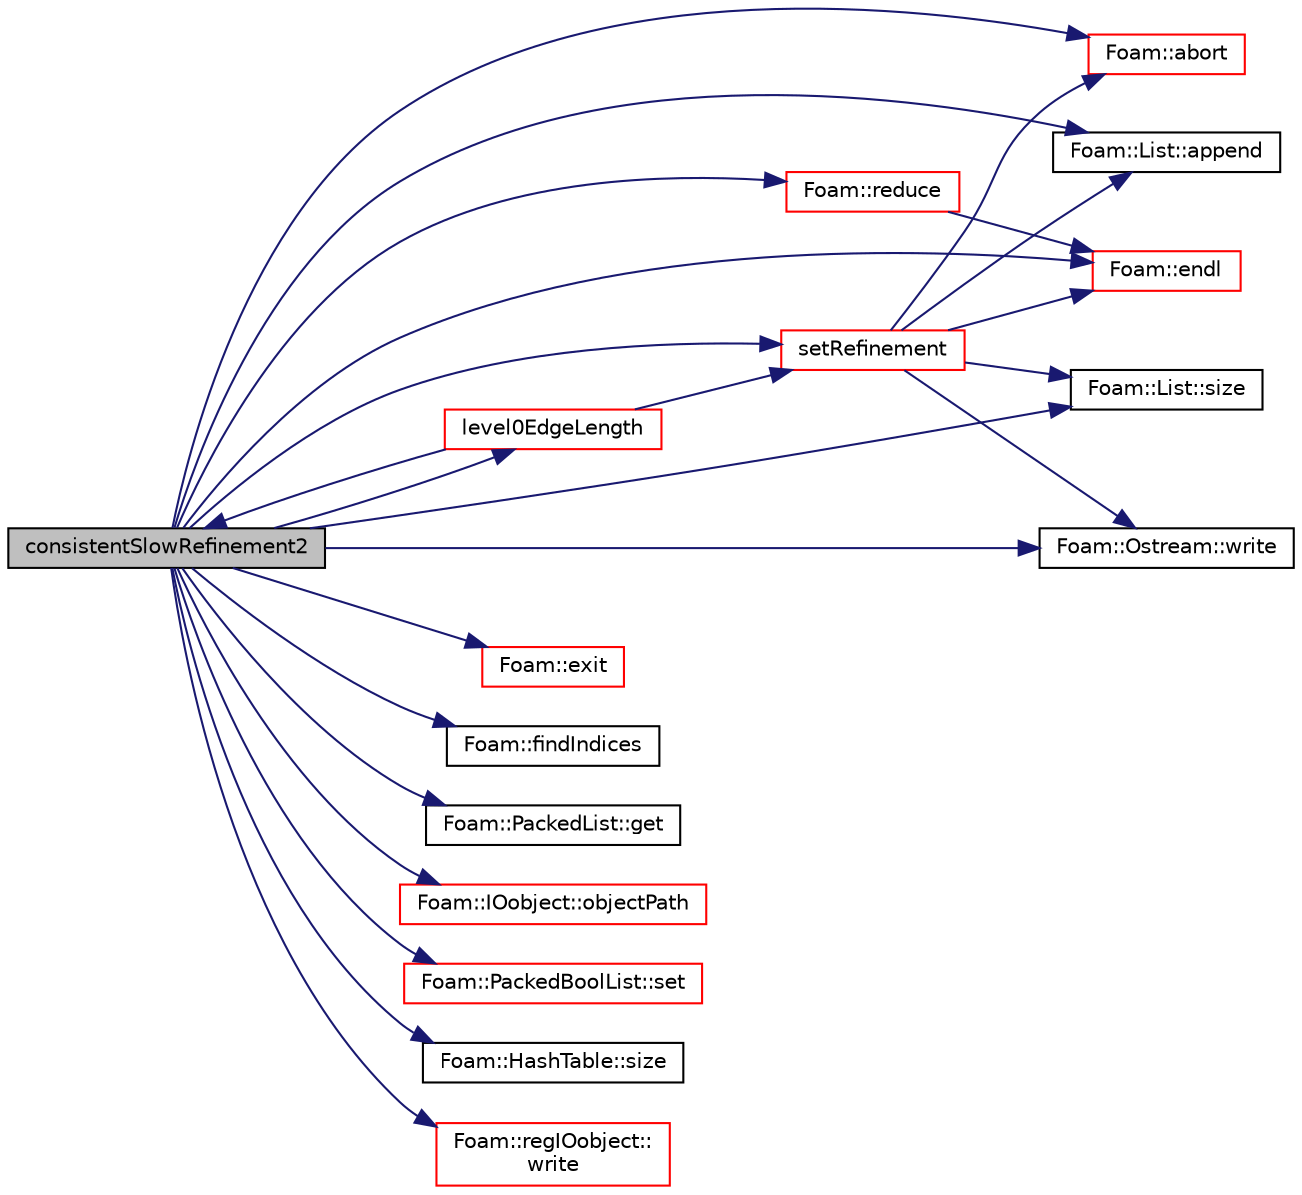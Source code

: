 digraph "consistentSlowRefinement2"
{
  bgcolor="transparent";
  edge [fontname="Helvetica",fontsize="10",labelfontname="Helvetica",labelfontsize="10"];
  node [fontname="Helvetica",fontsize="10",shape=record];
  rankdir="LR";
  Node3606 [label="consistentSlowRefinement2",height=0.2,width=0.4,color="black", fillcolor="grey75", style="filled", fontcolor="black"];
  Node3606 -> Node3607 [color="midnightblue",fontsize="10",style="solid",fontname="Helvetica"];
  Node3607 [label="Foam::abort",height=0.2,width=0.4,color="red",URL="$a21851.html#a447107a607d03e417307c203fa5fb44b"];
  Node3606 -> Node3652 [color="midnightblue",fontsize="10",style="solid",fontname="Helvetica"];
  Node3652 [label="Foam::List::append",height=0.2,width=0.4,color="black",URL="$a26833.html#a399dd2bf0d9a32016717dc90126f016b",tooltip="Append an element at the end of the list. "];
  Node3606 -> Node3614 [color="midnightblue",fontsize="10",style="solid",fontname="Helvetica"];
  Node3614 [label="Foam::endl",height=0.2,width=0.4,color="red",URL="$a21851.html#a2db8fe02a0d3909e9351bb4275b23ce4",tooltip="Add newline and flush stream. "];
  Node3606 -> Node3653 [color="midnightblue",fontsize="10",style="solid",fontname="Helvetica"];
  Node3653 [label="Foam::exit",height=0.2,width=0.4,color="red",URL="$a21851.html#a06ca7250d8e89caf05243ec094843642"];
  Node3606 -> Node3657 [color="midnightblue",fontsize="10",style="solid",fontname="Helvetica"];
  Node3657 [label="Foam::findIndices",height=0.2,width=0.4,color="black",URL="$a21851.html#a397299eb3cd05ecb81797e7109e2f0b9",tooltip="Find all occurences of given element. Linear search. "];
  Node3606 -> Node3658 [color="midnightblue",fontsize="10",style="solid",fontname="Helvetica"];
  Node3658 [label="Foam::PackedList::get",height=0.2,width=0.4,color="black",URL="$a27053.html#a7765dcc7956af47317165c107001b59c",tooltip="Get value at index I. "];
  Node3606 -> Node3659 [color="midnightblue",fontsize="10",style="solid",fontname="Helvetica"];
  Node3659 [label="level0EdgeLength",height=0.2,width=0.4,color="red",URL="$a22413.html#a5038ef57fdb5e24db3472bc037c5a270",tooltip="Typical edge length between unrefined points. "];
  Node3659 -> Node3606 [color="midnightblue",fontsize="10",style="solid",fontname="Helvetica"];
  Node3659 -> Node4196 [color="midnightblue",fontsize="10",style="solid",fontname="Helvetica"];
  Node4196 [label="setRefinement",height=0.2,width=0.4,color="red",URL="$a22413.html#a59cb8a999be096950b6cc4f7c457426b",tooltip="Insert refinement. All selected cells will be split into 8. "];
  Node4196 -> Node3614 [color="midnightblue",fontsize="10",style="solid",fontname="Helvetica"];
  Node4196 -> Node3661 [color="midnightblue",fontsize="10",style="solid",fontname="Helvetica"];
  Node3661 [label="Foam::List::size",height=0.2,width=0.4,color="black",URL="$a26833.html#a8a5f6fa29bd4b500caf186f60245b384",tooltip="Override size to be inconsistent with allocated storage. "];
  Node4196 -> Node3841 [color="midnightblue",fontsize="10",style="solid",fontname="Helvetica"];
  Node3841 [label="Foam::Ostream::write",height=0.2,width=0.4,color="black",URL="$a27345.html#a81a19ad9e4098b4701cc8bab9a59d78b",tooltip="Write next token to stream. "];
  Node4196 -> Node3607 [color="midnightblue",fontsize="10",style="solid",fontname="Helvetica"];
  Node4196 -> Node3652 [color="midnightblue",fontsize="10",style="solid",fontname="Helvetica"];
  Node3606 -> Node4016 [color="midnightblue",fontsize="10",style="solid",fontname="Helvetica"];
  Node4016 [label="Foam::IOobject::objectPath",height=0.2,width=0.4,color="red",URL="$a27249.html#a3a7ece5c1251c6be1f7812d4dba5fb7a",tooltip="Return complete path + object name. "];
  Node3606 -> Node3702 [color="midnightblue",fontsize="10",style="solid",fontname="Helvetica"];
  Node3702 [label="Foam::reduce",height=0.2,width=0.4,color="red",URL="$a21851.html#a7ffd6af4acc2eb9ba72ee296b5ecda23"];
  Node3702 -> Node3614 [color="midnightblue",fontsize="10",style="solid",fontname="Helvetica"];
  Node3606 -> Node4010 [color="midnightblue",fontsize="10",style="solid",fontname="Helvetica"];
  Node4010 [label="Foam::PackedBoolList::set",height=0.2,width=0.4,color="red",URL="$a27049.html#a0c010317ff4eff942a58dd385245119d",tooltip="Set specified bits. "];
  Node3606 -> Node4196 [color="midnightblue",fontsize="10",style="solid",fontname="Helvetica"];
  Node3606 -> Node3661 [color="midnightblue",fontsize="10",style="solid",fontname="Helvetica"];
  Node3606 -> Node3731 [color="midnightblue",fontsize="10",style="solid",fontname="Helvetica"];
  Node3731 [label="Foam::HashTable::size",height=0.2,width=0.4,color="black",URL="$a26841.html#a47b3bf30da1eb3ab8076b5fbe00e0494",tooltip="Return number of elements in table. "];
  Node3606 -> Node3841 [color="midnightblue",fontsize="10",style="solid",fontname="Helvetica"];
  Node3606 -> Node3868 [color="midnightblue",fontsize="10",style="solid",fontname="Helvetica"];
  Node3868 [label="Foam::regIOobject::\lwrite",height=0.2,width=0.4,color="red",URL="$a27441.html#ad48b7b943e88478c15879659cce7aebc",tooltip="Write using setting from DB. "];
}
